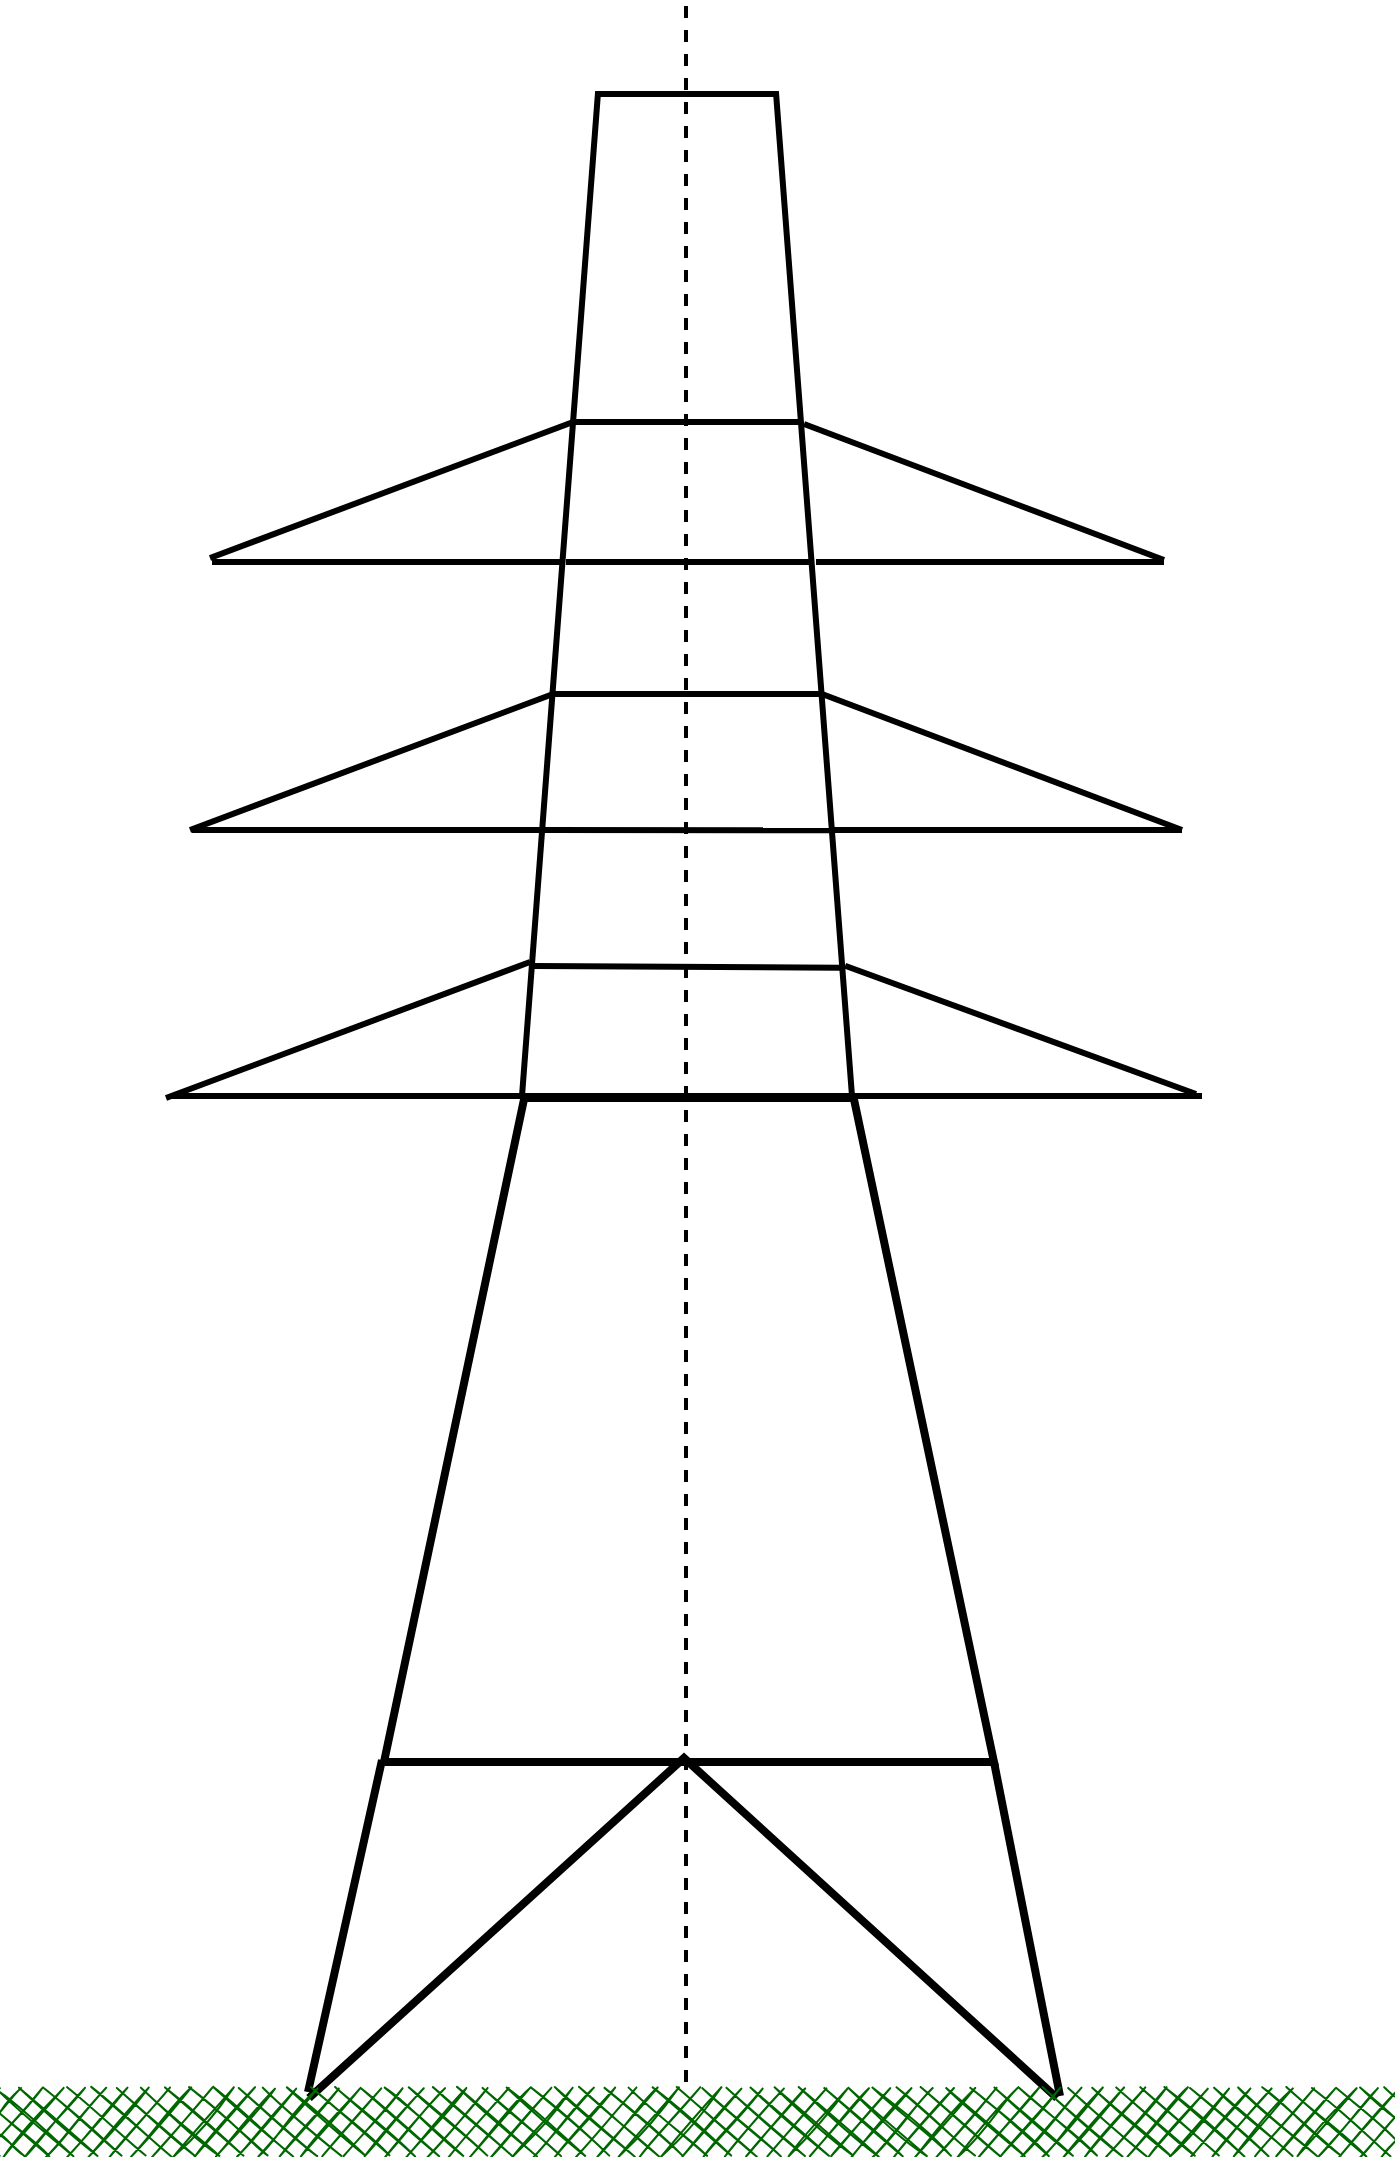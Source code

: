 <mxfile version="15.8.7" type="device"><diagram id="8lg1zx1ASKxshYwD0hvJ" name="Page-1"><mxGraphModel dx="1422" dy="860" grid="1" gridSize="17" guides="1" tooltips="1" connect="1" arrows="1" fold="1" page="1" pageScale="1" pageWidth="827" pageHeight="1169" math="0" shadow="0"><root><mxCell id="0"/><mxCell id="1" parent="0"/><mxCell id="vlYfrsktfdxK0X-WOt23-2" value="" style="verticalLabelPosition=middle;verticalAlign=middle;html=1;shape=trapezoid;perimeter=trapezoidPerimeter;whiteSpace=wrap;size=0.23;arcSize=10;flipV=1;labelPosition=center;align=center;rotation=-180;fillColor=none;strokeWidth=3;" parent="1" vertex="1"><mxGeometry x="326" y="94" width="165" height="501" as="geometry"/></mxCell><mxCell id="vlYfrsktfdxK0X-WOt23-4" value="" style="endArrow=none;dashed=1;html=1;rounded=0;strokeWidth=2;" parent="1" edge="1"><mxGeometry width="50" height="50" relative="1" as="geometry"><mxPoint x="408" y="1088" as="sourcePoint"/><mxPoint x="408" y="48" as="targetPoint"/></mxGeometry></mxCell><mxCell id="vlYfrsktfdxK0X-WOt23-6" value="" style="verticalLabelPosition=middle;verticalAlign=middle;html=1;shape=trapezoid;perimeter=trapezoidPerimeter;whiteSpace=wrap;size=0.23;arcSize=10;flipV=1;labelPosition=center;align=center;rotation=-180;fillColor=none;strokeWidth=4;" parent="1" vertex="1"><mxGeometry x="257" y="596" width="305" height="332" as="geometry"/></mxCell><mxCell id="YXHGIRA-ETTw9SwlpS6y-2" value="" style="endArrow=none;html=1;rounded=0;strokeWidth=4;" edge="1" parent="1"><mxGeometry width="50" height="50" relative="1" as="geometry"><mxPoint x="256" y="927" as="sourcePoint"/><mxPoint x="219" y="1093" as="targetPoint"/></mxGeometry></mxCell><mxCell id="YXHGIRA-ETTw9SwlpS6y-3" value="" style="endArrow=none;html=1;rounded=0;strokeWidth=4;" edge="1" parent="1"><mxGeometry width="50" height="50" relative="1" as="geometry"><mxPoint x="219.5" y="1096" as="sourcePoint"/><mxPoint x="593.5" y="1096" as="targetPoint"/><Array as="points"><mxPoint x="407" y="926"/></Array></mxGeometry></mxCell><mxCell id="YXHGIRA-ETTw9SwlpS6y-4" value="" style="endArrow=none;html=1;rounded=0;strokeWidth=4;exitX=0;exitY=0;exitDx=0;exitDy=0;" edge="1" parent="1" source="vlYfrsktfdxK0X-WOt23-6"><mxGeometry width="50" height="50" relative="1" as="geometry"><mxPoint x="581" y="929" as="sourcePoint"/><mxPoint x="595" y="1095" as="targetPoint"/></mxGeometry></mxCell><mxCell id="YXHGIRA-ETTw9SwlpS6y-7" value="" style="whiteSpace=wrap;html=1;strokeWidth=2;fillColor=#006600;sketch=1;fillWeight=-1;hachureGap=8;fillStyle=cross-hatch;strokeColor=none;" vertex="1" parent="1"><mxGeometry x="65" y="1091" width="697" height="34" as="geometry"/></mxCell><mxCell id="YXHGIRA-ETTw9SwlpS6y-12" value="" style="endArrow=none;html=1;rounded=0;strokeWidth=3;entryX=0;entryY=0.75;entryDx=0;entryDy=0;exitX=1;exitY=0.75;exitDx=0;exitDy=0;" edge="1" parent="1" source="vlYfrsktfdxK0X-WOt23-2" target="vlYfrsktfdxK0X-WOt23-2"><mxGeometry width="50" height="50" relative="1" as="geometry"><mxPoint x="357" y="259" as="sourcePoint"/><mxPoint x="442" y="258" as="targetPoint"/></mxGeometry></mxCell><mxCell id="YXHGIRA-ETTw9SwlpS6y-13" value="" style="endArrow=none;html=1;rounded=0;strokeWidth=3;entryX=0.042;entryY=0.741;entryDx=0;entryDy=0;entryPerimeter=0;" edge="1" parent="1"><mxGeometry width="50" height="50" relative="1" as="geometry"><mxPoint x="337" y="462" as="sourcePoint"/><mxPoint x="480.07" y="462.09" as="targetPoint"/></mxGeometry></mxCell><mxCell id="YXHGIRA-ETTw9SwlpS6y-14" value="" style="endArrow=none;html=1;rounded=0;strokeWidth=3;entryX=0.115;entryY=0.467;entryDx=0;entryDy=0;entryPerimeter=0;exitX=0.867;exitY=0.467;exitDx=0;exitDy=0;exitPerimeter=0;" edge="1" parent="1" source="vlYfrsktfdxK0X-WOt23-2" target="vlYfrsktfdxK0X-WOt23-2"><mxGeometry width="50" height="50" relative="1" as="geometry"><mxPoint x="357" y="328" as="sourcePoint"/><mxPoint x="453.943" y="326.004" as="targetPoint"/></mxGeometry></mxCell><mxCell id="YXHGIRA-ETTw9SwlpS6y-15" value="" style="endArrow=none;html=1;rounded=0;strokeWidth=3;exitX=1;exitY=0.75;exitDx=0;exitDy=0;" edge="1" parent="1"><mxGeometry width="50" height="50" relative="1" as="geometry"><mxPoint x="339.997" y="394.004" as="sourcePoint"/><mxPoint x="476" y="394" as="targetPoint"/></mxGeometry></mxCell><mxCell id="YXHGIRA-ETTw9SwlpS6y-17" value="" style="endArrow=none;html=1;rounded=0;strokeWidth=3;entryX=0.034;entryY=0.872;entryDx=0;entryDy=0;entryPerimeter=0;" edge="1" parent="1" target="vlYfrsktfdxK0X-WOt23-2"><mxGeometry width="50" height="50" relative="1" as="geometry"><mxPoint x="331.97" y="530" as="sourcePoint"/><mxPoint x="475.04" y="530.09" as="targetPoint"/></mxGeometry></mxCell><mxCell id="YXHGIRA-ETTw9SwlpS6y-24" value="" style="endArrow=none;html=1;rounded=0;strokeWidth=3;" edge="1" parent="1"><mxGeometry width="50" height="50" relative="1" as="geometry"><mxPoint x="171" y="328" as="sourcePoint"/><mxPoint x="345" y="328.0" as="targetPoint"/></mxGeometry></mxCell><mxCell id="YXHGIRA-ETTw9SwlpS6y-25" value="" style="endArrow=none;html=1;rounded=0;strokeWidth=3;entryX=1;entryY=0.75;entryDx=0;entryDy=0;" edge="1" parent="1" target="vlYfrsktfdxK0X-WOt23-2"><mxGeometry width="50" height="50" relative="1" as="geometry"><mxPoint x="170" y="326" as="sourcePoint"/><mxPoint x="220" y="275" as="targetPoint"/></mxGeometry></mxCell><mxCell id="YXHGIRA-ETTw9SwlpS6y-27" value="" style="endArrow=none;html=1;rounded=0;strokeWidth=3;" edge="1" parent="1"><mxGeometry width="50" height="50" relative="1" as="geometry"><mxPoint x="161" y="462.0" as="sourcePoint"/><mxPoint x="335" y="462.0" as="targetPoint"/></mxGeometry></mxCell><mxCell id="YXHGIRA-ETTw9SwlpS6y-28" value="" style="endArrow=none;html=1;rounded=0;strokeWidth=3;" edge="1" parent="1"><mxGeometry width="50" height="50" relative="1" as="geometry"><mxPoint x="151" y="595.0" as="sourcePoint"/><mxPoint x="325" y="595.0" as="targetPoint"/></mxGeometry></mxCell><mxCell id="YXHGIRA-ETTw9SwlpS6y-29" value="" style="endArrow=none;html=1;rounded=0;strokeWidth=3;entryX=1;entryY=0.75;entryDx=0;entryDy=0;" edge="1" parent="1"><mxGeometry width="50" height="50" relative="1" as="geometry"><mxPoint x="160" y="462" as="sourcePoint"/><mxPoint x="341.527" y="394.004" as="targetPoint"/></mxGeometry></mxCell><mxCell id="YXHGIRA-ETTw9SwlpS6y-30" value="" style="endArrow=none;html=1;rounded=0;strokeWidth=3;entryX=1;entryY=0.75;entryDx=0;entryDy=0;" edge="1" parent="1"><mxGeometry width="50" height="50" relative="1" as="geometry"><mxPoint x="148" y="596" as="sourcePoint"/><mxPoint x="329.997" y="528.004" as="targetPoint"/></mxGeometry></mxCell><mxCell id="YXHGIRA-ETTw9SwlpS6y-32" value="" style="endArrow=none;html=1;rounded=0;strokeWidth=3;" edge="1" parent="1"><mxGeometry width="50" height="50" relative="1" as="geometry"><mxPoint x="473" y="328.0" as="sourcePoint"/><mxPoint x="647" y="328.0" as="targetPoint"/></mxGeometry></mxCell><mxCell id="YXHGIRA-ETTw9SwlpS6y-33" value="" style="endArrow=none;html=1;rounded=0;strokeWidth=3;" edge="1" parent="1"><mxGeometry width="50" height="50" relative="1" as="geometry"><mxPoint x="482" y="462.0" as="sourcePoint"/><mxPoint x="656.0" y="462.0" as="targetPoint"/></mxGeometry></mxCell><mxCell id="YXHGIRA-ETTw9SwlpS6y-34" value="" style="endArrow=none;html=1;rounded=0;strokeWidth=3;" edge="1" parent="1"><mxGeometry width="50" height="50" relative="1" as="geometry"><mxPoint x="492" y="595.0" as="sourcePoint"/><mxPoint x="666.0" y="595.0" as="targetPoint"/></mxGeometry></mxCell><mxCell id="YXHGIRA-ETTw9SwlpS6y-35" value="" style="endArrow=none;html=1;rounded=0;strokeWidth=3;" edge="1" parent="1"><mxGeometry width="50" height="50" relative="1" as="geometry"><mxPoint x="647" y="327" as="sourcePoint"/><mxPoint x="467" y="259" as="targetPoint"/></mxGeometry></mxCell><mxCell id="YXHGIRA-ETTw9SwlpS6y-36" value="" style="endArrow=none;html=1;rounded=0;strokeWidth=3;" edge="1" parent="1"><mxGeometry width="50" height="50" relative="1" as="geometry"><mxPoint x="656" y="462" as="sourcePoint"/><mxPoint x="476" y="394" as="targetPoint"/></mxGeometry></mxCell><mxCell id="YXHGIRA-ETTw9SwlpS6y-38" value="" style="endArrow=none;html=1;rounded=0;strokeWidth=3;entryX=0.021;entryY=0.87;entryDx=0;entryDy=0;entryPerimeter=0;" edge="1" parent="1" target="vlYfrsktfdxK0X-WOt23-2"><mxGeometry width="50" height="50" relative="1" as="geometry"><mxPoint x="663" y="594" as="sourcePoint"/><mxPoint x="487.997" y="528.004" as="targetPoint"/></mxGeometry></mxCell></root></mxGraphModel></diagram></mxfile>